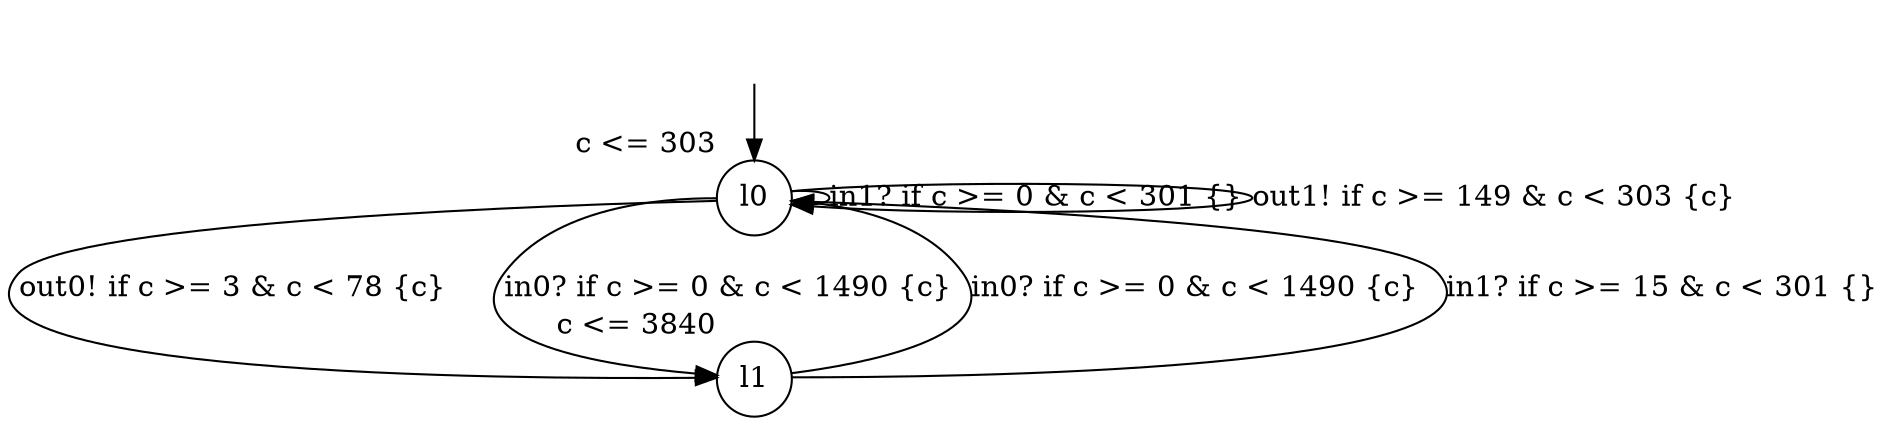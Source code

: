 digraph g {
__start0 [label="" shape="none"];
l0 [shape="circle" margin=0 label="l0", xlabel="c <= 303"];
l1 [shape="circle" margin=0 label="l1", xlabel="c <= 3840"];
l0 -> l0 [label="in1? if c >= 0 & c < 301 {} "];
l0 -> l1 [label="out0! if c >= 3 & c < 78 {c} "];
l0 -> l0 [label="out1! if c >= 149 & c < 303 {c} "];
l0 -> l1 [label="in0? if c >= 0 & c < 1490 {c} "];
l1 -> l0 [label="in0? if c >= 0 & c < 1490 {c} "];
l1 -> l0 [label="in1? if c >= 15 & c < 301 {} "];
__start0 -> l0;
}
